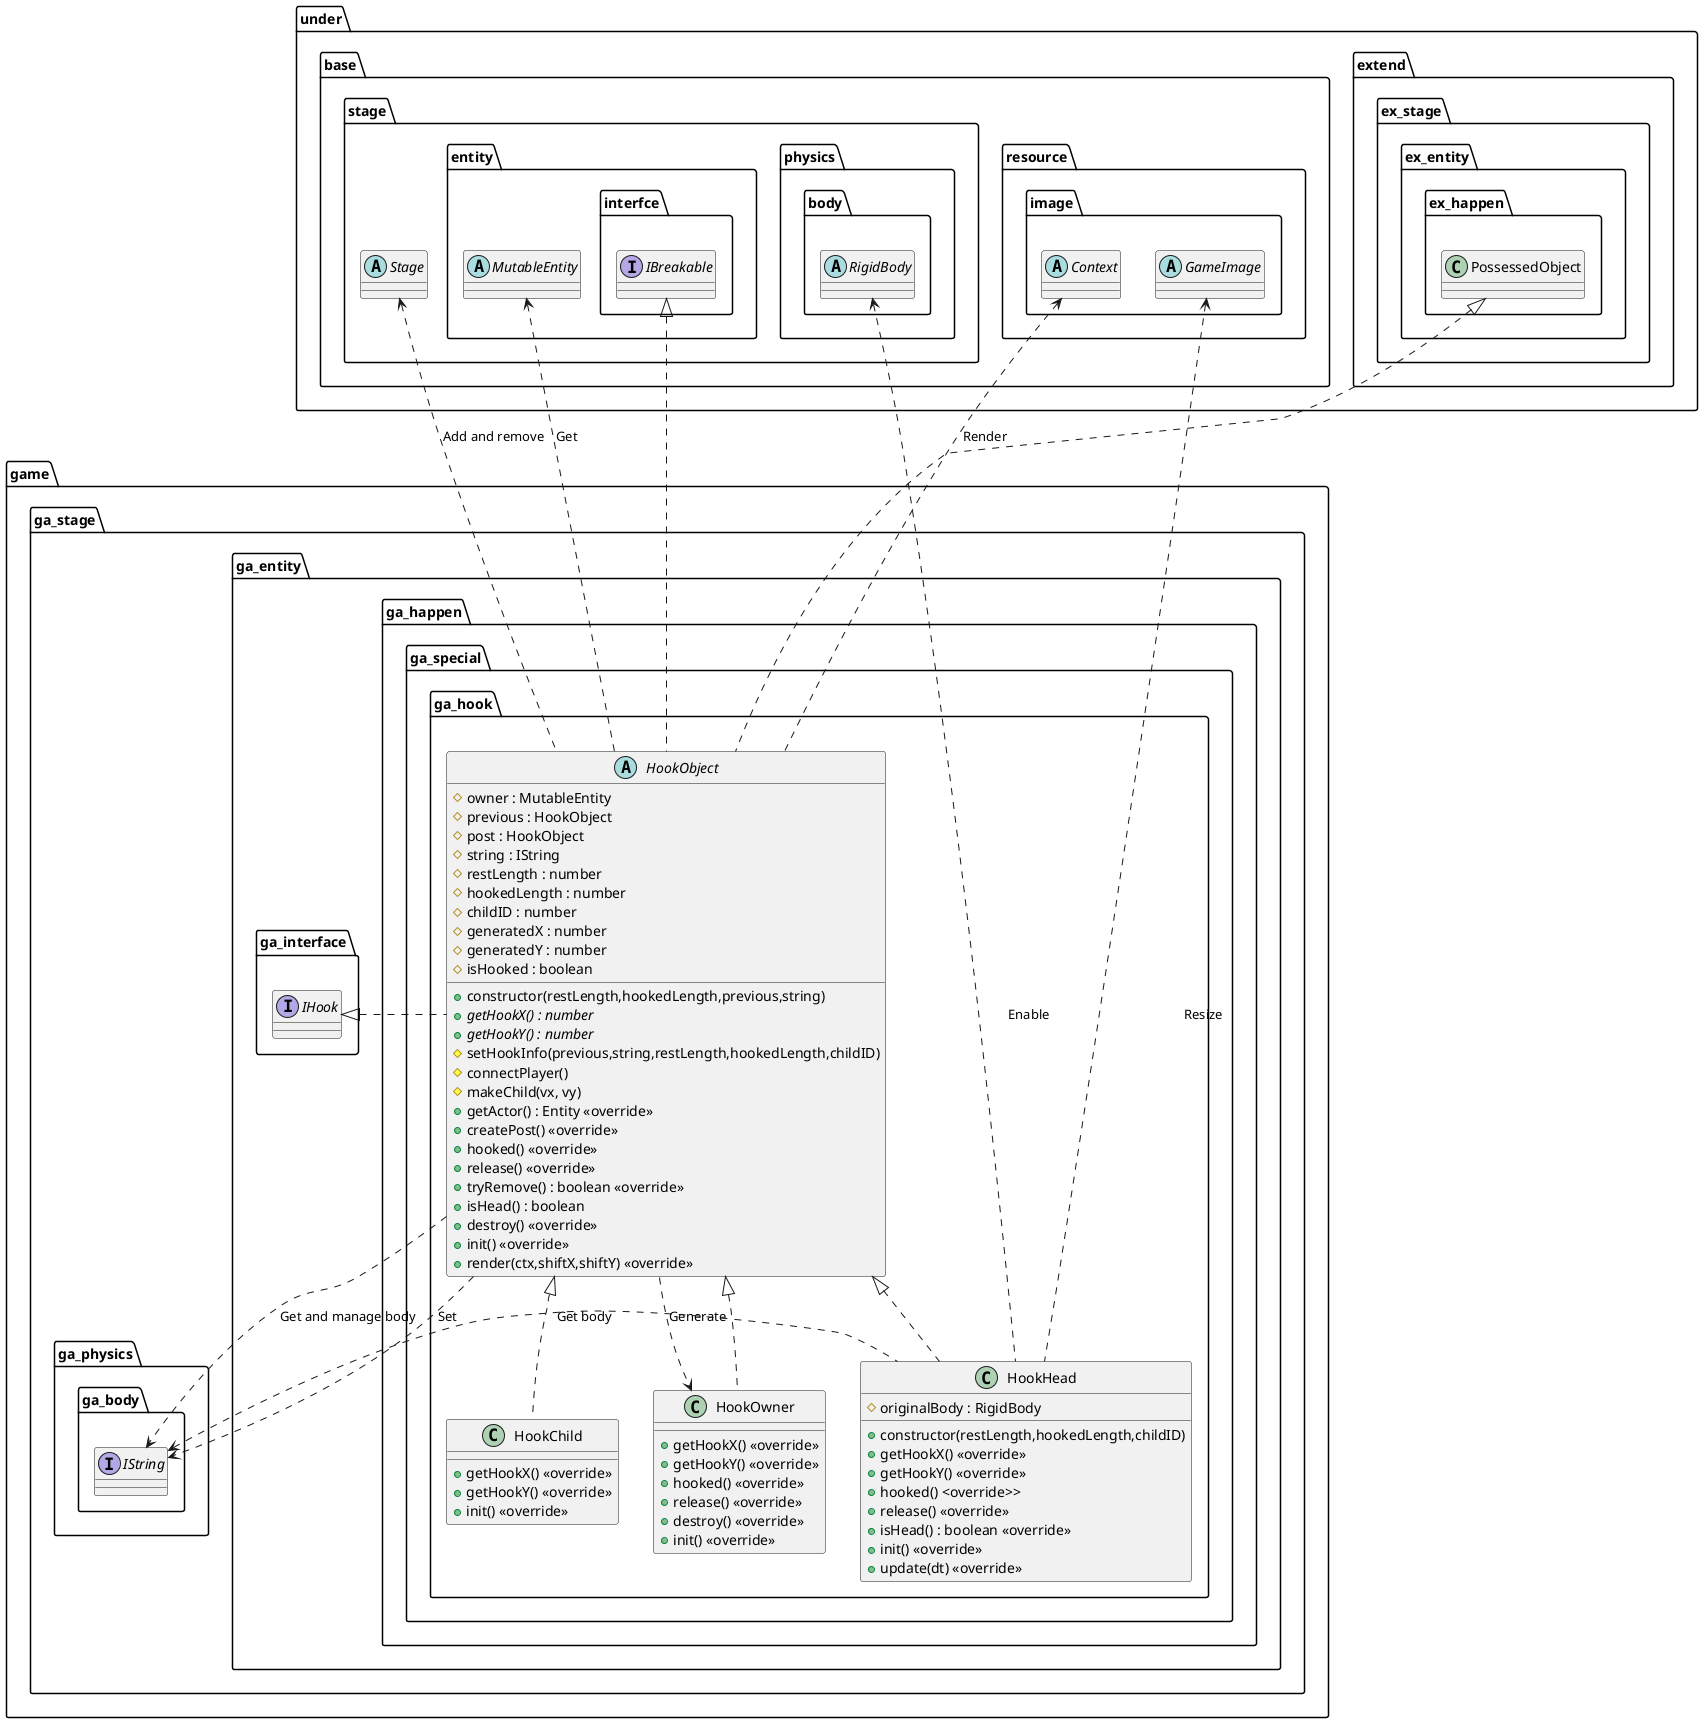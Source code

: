 @startuml EntityGameHook
package game {
    package ga_stage {
        package ga_entity {
            package ga_happen {
                package ga_special {
                    package ga_hook {
                        abstract HookObject {
                            +constructor(restLength,hookedLength,previous,string)
                            #owner : MutableEntity
                            #previous : HookObject
                            #post : HookObject
                            #string : IString
                            #restLength : number
                            #hookedLength : number
                            #childID : number
                            #generatedX : number
                            #generatedY : number
                            #isHooked : boolean
                            {abstract} +getHookX() : number
                            {abstract} +getHookY() : number
                            #setHookInfo(previous,string,restLength,hookedLength,childID)
                            #connectPlayer()
                            #makeChild(vx, vy)
                            +getActor() : Entity <<override>>
                            +createPost() <<override>>
                            +hooked() <<override>>
                            +release() <<override>>
                            +tryRemove() : boolean <<override>>
                            +isHead() : boolean
                            +destroy() <<override>>
                            +init() <<override>>
                            +render(ctx,shiftX,shiftY) <<override>>
                        }
                        class HookHead {
                            +constructor(restLength,hookedLength,childID)
                            #originalBody : RigidBody
                            +getHookX() <<override>>
                            +getHookY() <<override>>
                            +hooked() <override>>
                            +release() <<override>>
                            +isHead() : boolean <<override>>
                            +init() <<override>>
                            +update(dt) <<override>>
                        }
                        class HookChild {
                            +getHookX() <<override>>
                            +getHookY() <<override>>
                            +init() <<override>>
                        }
                        class HookOwner {
                            +getHookX() <<override>>
                            +getHookY() <<override>>
                            +hooked() <<override>>
                            +release() <<override>>
                            +destroy() <<override>>
                            +init() <<override>>
                        }
                    }
                }
            }
        }
    }
}

package under {
    package base {
        package resource {
            package image {
                abstract Context
                abstract GameImage
            }
        }
        package stage {
            abstract Stage
            package entity {
                abstract MutableEntity
                package interfce {
                    interface IBreakable
                }
            }
            package physics {
                package body {
                    abstract RigidBody
                }
            }
        }
    }
    package extend {
        package ex_stage {
            package ex_entity {
                package ex_happen {
                    class PossessedObject
                }
            }
        }
    }
}
package game {
    package ga_stage {
        package ga_entity {
            package ga_interface {
                interface IHook
            }
        }
        package ga_physics {
            package ga_body {
                interface IString
            }
        }
    }
}

MutableEntity <.. HookObject : Get
HookObject ..> IString: Get and manage body
HookObject ..> HookOwner : Generate
Context <.. HookObject : Render
Stage <.. HookObject : Add and remove

GameImage <... HookHead : Resize
HookObject ..> IString : Set
RigidBody <... HookHead : Enable
IString <. HookHead : Get body

PossessedObject <|.. HookObject
IBreakable <|.. HookObject
IHook <|. HookObject
HookObject <|.. HookHead
HookObject <|.. HookChild
HookObject <|.. HookOwner

@enduml
